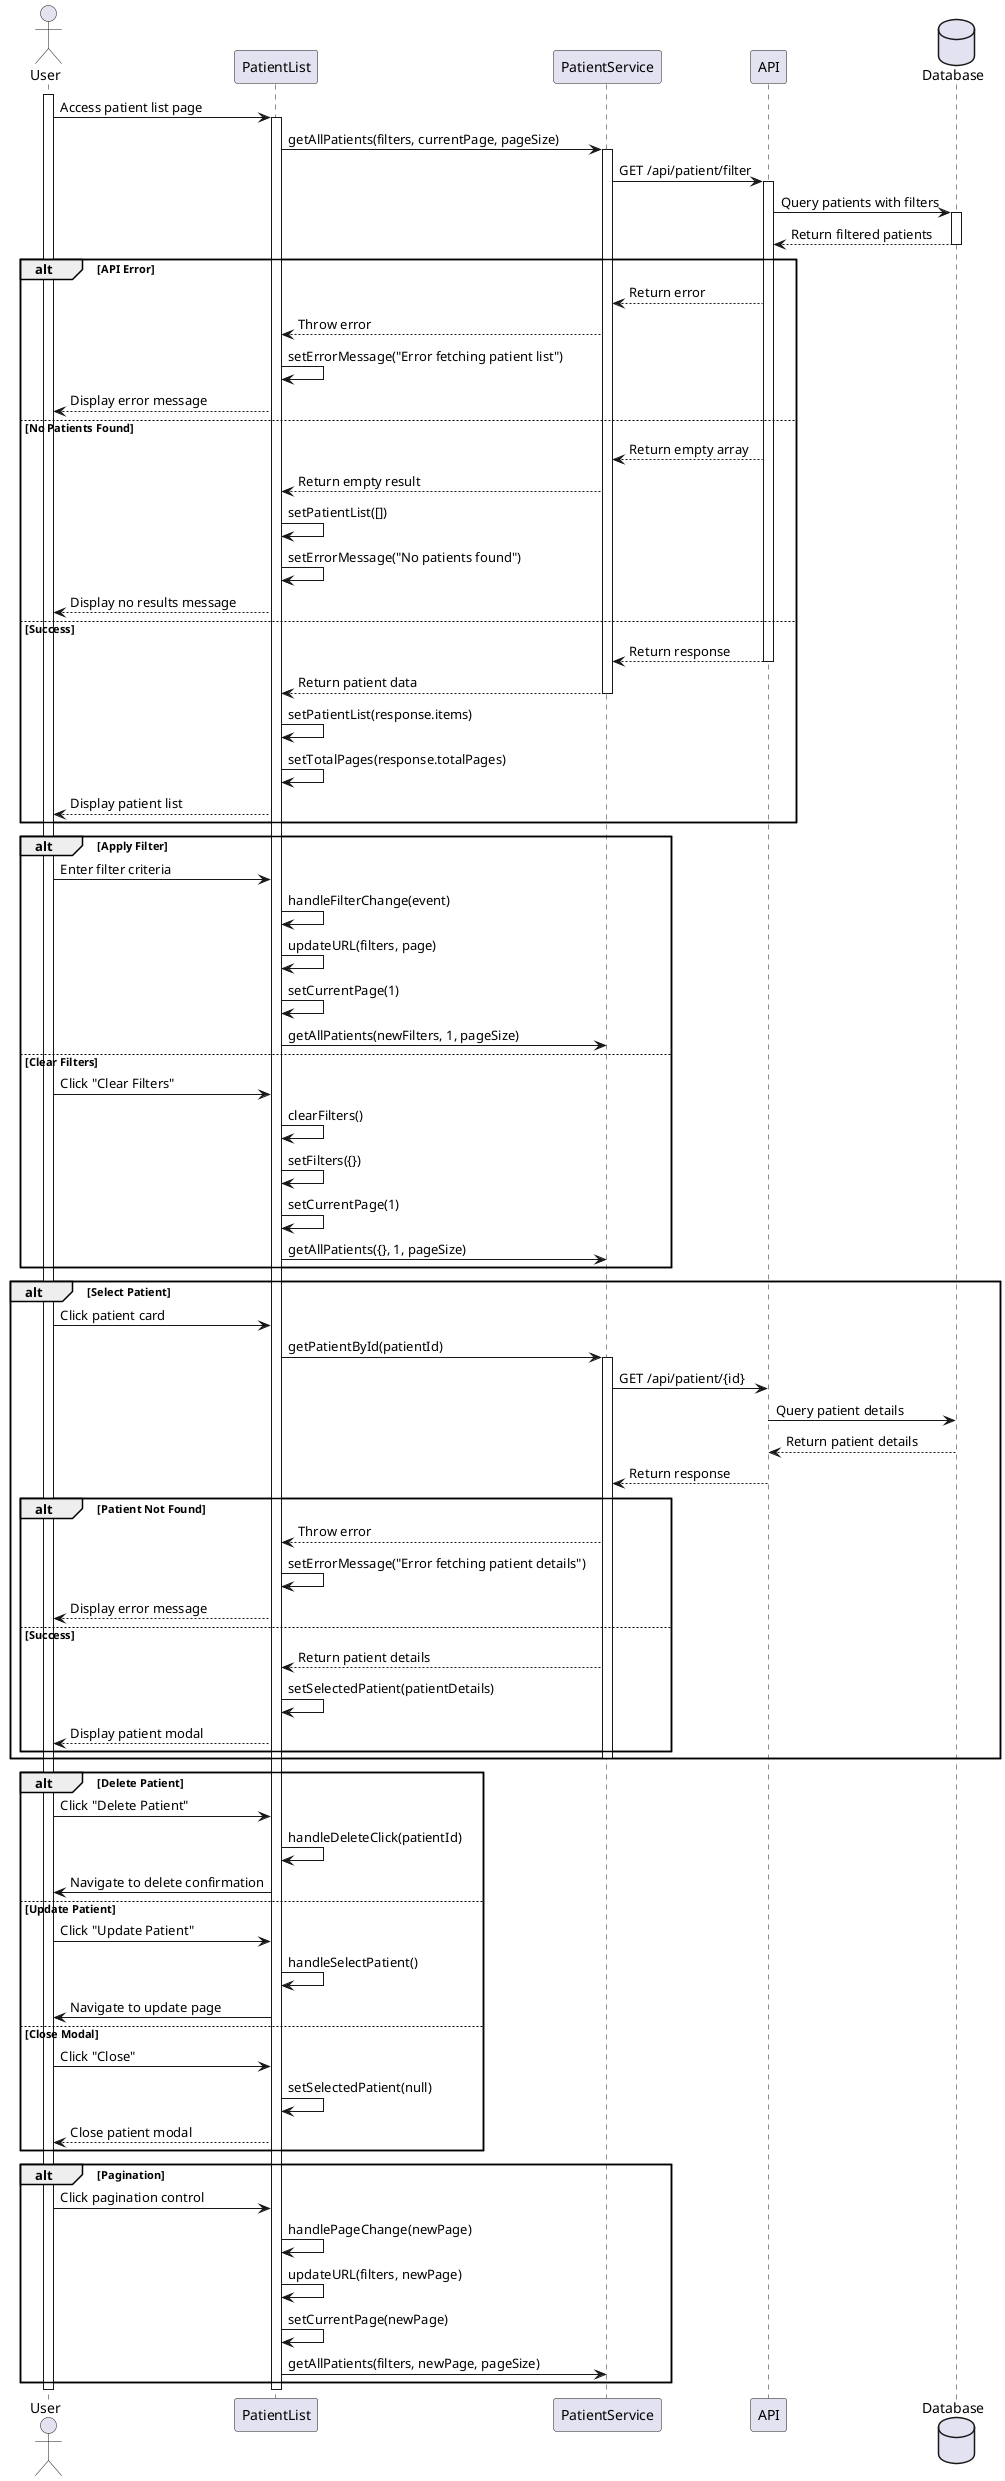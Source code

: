 @startuml PatientList Sequence Diagram

actor User
participant PatientList
participant PatientService
participant API
database Database

activate User

User -> PatientList: Access patient list page
activate PatientList

PatientList -> PatientService: getAllPatients(filters, currentPage, pageSize)
activate PatientService

PatientService -> API: GET /api/patient/filter
activate API

API -> Database: Query patients with filters
activate Database
Database --> API: Return filtered patients
deactivate Database

alt API Error
    API --> PatientService: Return error
    PatientService --> PatientList: Throw error
    PatientList -> PatientList: setErrorMessage("Error fetching patient list")
    PatientList --> User: Display error message
else No Patients Found
    API --> PatientService: Return empty array
    PatientService --> PatientList: Return empty result
    PatientList -> PatientList: setPatientList([])
    PatientList -> PatientList: setErrorMessage("No patients found")
    PatientList --> User: Display no results message
else Success
    API --> PatientService: Return response
    deactivate API
    PatientService --> PatientList: Return patient data
    deactivate PatientService
    PatientList -> PatientList: setPatientList(response.items)
    PatientList -> PatientList: setTotalPages(response.totalPages)
    PatientList --> User: Display patient list
end

alt Apply Filter
    User -> PatientList: Enter filter criteria
    PatientList -> PatientList: handleFilterChange(event)
    PatientList -> PatientList: updateURL(filters, page)
    PatientList -> PatientList: setCurrentPage(1)
    PatientList -> PatientService: getAllPatients(newFilters, 1, pageSize)
else Clear Filters
    User -> PatientList: Click "Clear Filters"
    PatientList -> PatientList: clearFilters()
    PatientList -> PatientList: setFilters({})
    PatientList -> PatientList: setCurrentPage(1)
    PatientList -> PatientService: getAllPatients({}, 1, pageSize)
end

alt Select Patient
    User -> PatientList: Click patient card
    PatientList -> PatientService: getPatientById(patientId)
    activate PatientService
    PatientService -> API: GET /api/patient/{id}
        API -> Database: Query patient details
        Database --> API: Return patient details
        API --> PatientService: Return response

    alt Patient Not Found
        PatientService --> PatientList: Throw error
        PatientList -> PatientList: setErrorMessage("Error fetching patient details")
        PatientList --> User: Display error message
    else Success
        PatientService --> PatientList: Return patient details
        PatientList -> PatientList: setSelectedPatient(patientDetails)
        PatientList --> User: Display patient modal
    end
    deactivate PatientService
end

alt Delete Patient
    User -> PatientList: Click "Delete Patient"
    PatientList -> PatientList: handleDeleteClick(patientId)
    PatientList -> User: Navigate to delete confirmation
else Update Patient
    User -> PatientList: Click "Update Patient"
    PatientList -> PatientList: handleSelectPatient()
    PatientList -> User: Navigate to update page
else Close Modal
    User -> PatientList: Click "Close"
    PatientList -> PatientList: setSelectedPatient(null)
    PatientList --> User: Close patient modal
end

alt Pagination
    User -> PatientList: Click pagination control
    PatientList -> PatientList: handlePageChange(newPage)
    PatientList -> PatientList: updateURL(filters, newPage)
    PatientList -> PatientList: setCurrentPage(newPage)
    PatientList -> PatientService: getAllPatients(filters, newPage, pageSize)
end

deactivate PatientList
deactivate User

@enduml
